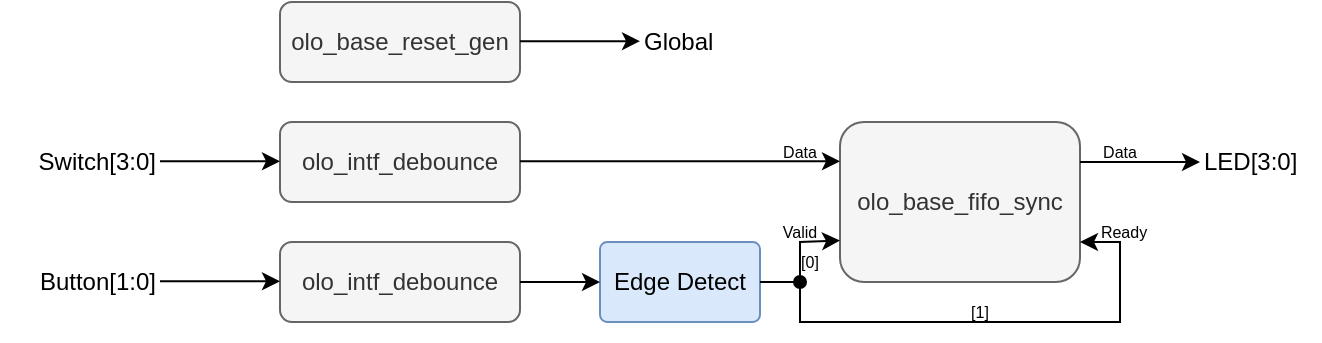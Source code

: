 <mxfile version="24.5.3" type="device" pages="2">
  <diagram name="olo_intf_clk_meas" id="sQZPAQ0m2a0brsjAJA3f">
    <mxGraphModel dx="1148" dy="703" grid="1" gridSize="10" guides="1" tooltips="1" connect="1" arrows="1" fold="1" page="1" pageScale="1" pageWidth="10000" pageHeight="10000" math="0" shadow="0">
      <root>
        <mxCell id="0" />
        <mxCell id="1" parent="0" />
        <mxCell id="i1cG7D0sxg36rMf7ReTl-1" value="olo_intf_debounce" style="rounded=1;whiteSpace=wrap;html=1;fillColor=#f5f5f5;fontColor=#333333;strokeColor=#666666;" parent="1" vertex="1">
          <mxGeometry x="520" y="480" width="120" height="40" as="geometry" />
        </mxCell>
        <mxCell id="i1cG7D0sxg36rMf7ReTl-2" value="" style="endArrow=classic;html=1;rounded=0;" parent="1" edge="1">
          <mxGeometry width="50" height="50" relative="1" as="geometry">
            <mxPoint x="460" y="499.66" as="sourcePoint" />
            <mxPoint x="520" y="499.66" as="targetPoint" />
          </mxGeometry>
        </mxCell>
        <mxCell id="i1cG7D0sxg36rMf7ReTl-3" value="olo_intf_debounce" style="rounded=1;whiteSpace=wrap;html=1;fillColor=#f5f5f5;fontColor=#333333;strokeColor=#666666;" parent="1" vertex="1">
          <mxGeometry x="520" y="540" width="120" height="40" as="geometry" />
        </mxCell>
        <mxCell id="i1cG7D0sxg36rMf7ReTl-4" value="" style="endArrow=classic;html=1;rounded=0;" parent="1" edge="1">
          <mxGeometry width="50" height="50" relative="1" as="geometry">
            <mxPoint x="460" y="559.66" as="sourcePoint" />
            <mxPoint x="520" y="559.66" as="targetPoint" />
          </mxGeometry>
        </mxCell>
        <mxCell id="i1cG7D0sxg36rMf7ReTl-5" value="olo_base_fifo_sync" style="rounded=1;whiteSpace=wrap;html=1;fillColor=#f5f5f5;fontColor=#333333;strokeColor=#666666;" parent="1" vertex="1">
          <mxGeometry x="800" y="480" width="120" height="80" as="geometry" />
        </mxCell>
        <mxCell id="i1cG7D0sxg36rMf7ReTl-7" value="Edge Detect" style="rounded=1;whiteSpace=wrap;html=1;fillColor=#dae8fc;strokeColor=#6c8ebf;arcSize=9;" parent="1" vertex="1">
          <mxGeometry x="680" y="540" width="80" height="40" as="geometry" />
        </mxCell>
        <mxCell id="i1cG7D0sxg36rMf7ReTl-8" value="" style="endArrow=classic;html=1;rounded=0;" parent="1" edge="1">
          <mxGeometry width="50" height="50" relative="1" as="geometry">
            <mxPoint x="920" y="500.0" as="sourcePoint" />
            <mxPoint x="980" y="500.0" as="targetPoint" />
          </mxGeometry>
        </mxCell>
        <mxCell id="i1cG7D0sxg36rMf7ReTl-9" value="LED[3:0]" style="text;html=1;align=left;verticalAlign=middle;whiteSpace=wrap;rounded=0;" parent="1" vertex="1">
          <mxGeometry x="980" y="490" width="60" height="20" as="geometry" />
        </mxCell>
        <mxCell id="i1cG7D0sxg36rMf7ReTl-10" value="Switch[3:0]" style="text;html=1;align=right;verticalAlign=middle;whiteSpace=wrap;rounded=0;" parent="1" vertex="1">
          <mxGeometry x="380" y="490" width="80" height="20" as="geometry" />
        </mxCell>
        <mxCell id="i1cG7D0sxg36rMf7ReTl-11" value="Button[1:0]" style="text;html=1;align=right;verticalAlign=middle;whiteSpace=wrap;rounded=0;" parent="1" vertex="1">
          <mxGeometry x="380" y="550" width="80" height="20" as="geometry" />
        </mxCell>
        <mxCell id="i1cG7D0sxg36rMf7ReTl-13" value="" style="endArrow=classic;html=1;rounded=0;" parent="1" edge="1">
          <mxGeometry width="50" height="50" relative="1" as="geometry">
            <mxPoint x="640" y="499.66" as="sourcePoint" />
            <mxPoint x="800" y="499.66" as="targetPoint" />
          </mxGeometry>
        </mxCell>
        <mxCell id="i1cG7D0sxg36rMf7ReTl-14" value="Data" style="text;html=1;align=center;verticalAlign=middle;whiteSpace=wrap;rounded=0;fontSize=8;" parent="1" vertex="1">
          <mxGeometry x="760" y="490" width="40" height="10" as="geometry" />
        </mxCell>
        <mxCell id="i1cG7D0sxg36rMf7ReTl-15" value="" style="endArrow=classic;html=1;rounded=0;" parent="1" edge="1">
          <mxGeometry width="50" height="50" relative="1" as="geometry">
            <mxPoint x="640" y="560.0" as="sourcePoint" />
            <mxPoint x="680" y="560" as="targetPoint" />
          </mxGeometry>
        </mxCell>
        <mxCell id="i1cG7D0sxg36rMf7ReTl-16" value="" style="endArrow=classic;html=1;rounded=0;exitX=1;exitY=0.5;exitDx=0;exitDy=0;" parent="1" source="i1cG7D0sxg36rMf7ReTl-7" edge="1">
          <mxGeometry width="50" height="50" relative="1" as="geometry">
            <mxPoint x="760" y="539.31" as="sourcePoint" />
            <mxPoint x="800" y="539.31" as="targetPoint" />
            <Array as="points">
              <mxPoint x="780" y="560" />
              <mxPoint x="780" y="540" />
            </Array>
          </mxGeometry>
        </mxCell>
        <mxCell id="i1cG7D0sxg36rMf7ReTl-17" value="Valid" style="text;html=1;align=center;verticalAlign=middle;whiteSpace=wrap;rounded=0;fontSize=8;" parent="1" vertex="1">
          <mxGeometry x="760" y="530" width="40" height="10" as="geometry" />
        </mxCell>
        <mxCell id="i1cG7D0sxg36rMf7ReTl-19" value="[0]" style="text;html=1;align=center;verticalAlign=middle;whiteSpace=wrap;rounded=0;fontSize=8;" parent="1" vertex="1">
          <mxGeometry x="765" y="545" width="40" height="10" as="geometry" />
        </mxCell>
        <mxCell id="i1cG7D0sxg36rMf7ReTl-20" value="" style="endArrow=classic;html=1;rounded=0;entryX=1;entryY=0.75;entryDx=0;entryDy=0;startArrow=oval;startFill=1;" parent="1" target="i1cG7D0sxg36rMf7ReTl-5" edge="1">
          <mxGeometry width="50" height="50" relative="1" as="geometry">
            <mxPoint x="780" y="560" as="sourcePoint" />
            <mxPoint x="830" y="510" as="targetPoint" />
            <Array as="points">
              <mxPoint x="780" y="580" />
              <mxPoint x="940" y="580" />
              <mxPoint x="940" y="540" />
            </Array>
          </mxGeometry>
        </mxCell>
        <mxCell id="i1cG7D0sxg36rMf7ReTl-21" value="Ready" style="text;html=1;align=center;verticalAlign=middle;whiteSpace=wrap;rounded=0;fontSize=8;" parent="1" vertex="1">
          <mxGeometry x="922" y="530" width="40" height="10" as="geometry" />
        </mxCell>
        <mxCell id="i1cG7D0sxg36rMf7ReTl-22" value="[1]" style="text;html=1;align=center;verticalAlign=middle;whiteSpace=wrap;rounded=0;fontSize=8;" parent="1" vertex="1">
          <mxGeometry x="850" y="570" width="40" height="10" as="geometry" />
        </mxCell>
        <mxCell id="i1cG7D0sxg36rMf7ReTl-23" value="Data" style="text;html=1;align=center;verticalAlign=middle;whiteSpace=wrap;rounded=0;fontSize=8;" parent="1" vertex="1">
          <mxGeometry x="920" y="490" width="40" height="10" as="geometry" />
        </mxCell>
        <mxCell id="rht6q_WZIO79pyQ42CXU-1" value="olo_base_reset_gen" style="rounded=1;whiteSpace=wrap;html=1;fillColor=#f5f5f5;fontColor=#333333;strokeColor=#666666;" vertex="1" parent="1">
          <mxGeometry x="520" y="420" width="120" height="40" as="geometry" />
        </mxCell>
        <mxCell id="rht6q_WZIO79pyQ42CXU-2" value="" style="endArrow=classic;html=1;rounded=0;" edge="1" parent="1">
          <mxGeometry width="50" height="50" relative="1" as="geometry">
            <mxPoint x="640" y="439.58" as="sourcePoint" />
            <mxPoint x="700" y="439.58" as="targetPoint" />
          </mxGeometry>
        </mxCell>
        <mxCell id="rht6q_WZIO79pyQ42CXU-3" value="Global" style="text;html=1;align=left;verticalAlign=middle;whiteSpace=wrap;rounded=0;" vertex="1" parent="1">
          <mxGeometry x="700" y="430" width="60" height="20" as="geometry" />
        </mxCell>
      </root>
    </mxGraphModel>
  </diagram>
  <diagram id="nn7GSnwVj3KZAduYyUo-" name="olo_intf_debounce">
    <mxGraphModel dx="787" dy="482" grid="1" gridSize="10" guides="1" tooltips="1" connect="1" arrows="1" fold="1" page="1" pageScale="1" pageWidth="10000" pageHeight="10000" math="0" shadow="0">
      <root>
        <mxCell id="0" />
        <mxCell id="1" parent="0" />
        <mxCell id="sjMQtlllgnp7oVcl_TNq-1" value="olo_base_strobe_gen" style="rounded=1;whiteSpace=wrap;html=1;fillColor=#f5f5f5;fontColor=#333333;strokeColor=#666666;" vertex="1" parent="1">
          <mxGeometry x="480" y="200" width="140" height="40" as="geometry" />
        </mxCell>
        <mxCell id="sjMQtlllgnp7oVcl_TNq-2" value="" style="endArrow=classic;html=1;rounded=0;exitX=0.5;exitY=1;exitDx=0;exitDy=0;" edge="1" parent="1" source="sjMQtlllgnp7oVcl_TNq-1">
          <mxGeometry width="50" height="50" relative="1" as="geometry">
            <mxPoint x="550" y="330" as="sourcePoint" />
            <mxPoint x="600" y="330" as="targetPoint" />
            <Array as="points">
              <mxPoint x="550" y="330" />
            </Array>
          </mxGeometry>
        </mxCell>
        <mxCell id="sjMQtlllgnp7oVcl_TNq-3" value="Debounce&lt;div&gt;Timer&lt;/div&gt;" style="rounded=1;whiteSpace=wrap;html=1;fillColor=#dae8fc;strokeColor=#6c8ebf;" vertex="1" parent="1">
          <mxGeometry x="600" y="260" width="120" height="40" as="geometry" />
        </mxCell>
        <mxCell id="sjMQtlllgnp7oVcl_TNq-4" value="Debounce&amp;nbsp;&lt;div&gt;Timer&lt;/div&gt;" style="rounded=1;whiteSpace=wrap;html=1;fillColor=#dae8fc;strokeColor=#6c8ebf;" vertex="1" parent="1">
          <mxGeometry x="600" y="320" width="120" height="40" as="geometry" />
        </mxCell>
        <mxCell id="sjMQtlllgnp7oVcl_TNq-5" value="olo_intf_sync" style="rounded=1;whiteSpace=wrap;html=1;fillColor=#f5f5f5;fontColor=#333333;strokeColor=#666666;" vertex="1" parent="1">
          <mxGeometry x="380" y="260" width="140" height="100" as="geometry" />
        </mxCell>
        <mxCell id="sjMQtlllgnp7oVcl_TNq-6" value="" style="endArrow=classic;html=1;rounded=0;" edge="1" parent="1">
          <mxGeometry width="50" height="50" relative="1" as="geometry">
            <mxPoint x="330" y="290" as="sourcePoint" />
            <mxPoint x="380" y="290" as="targetPoint" />
          </mxGeometry>
        </mxCell>
        <mxCell id="sjMQtlllgnp7oVcl_TNq-7" value="" style="endArrow=classic;html=1;rounded=0;" edge="1" parent="1">
          <mxGeometry width="50" height="50" relative="1" as="geometry">
            <mxPoint x="330" y="350" as="sourcePoint" />
            <mxPoint x="380" y="350" as="targetPoint" />
          </mxGeometry>
        </mxCell>
        <mxCell id="sjMQtlllgnp7oVcl_TNq-8" value="" style="endArrow=classic;html=1;rounded=0;" edge="1" parent="1">
          <mxGeometry width="50" height="50" relative="1" as="geometry">
            <mxPoint x="520" y="290" as="sourcePoint" />
            <mxPoint x="600" y="290" as="targetPoint" />
          </mxGeometry>
        </mxCell>
        <mxCell id="sjMQtlllgnp7oVcl_TNq-9" value="" style="endArrow=classic;html=1;rounded=0;" edge="1" parent="1">
          <mxGeometry width="50" height="50" relative="1" as="geometry">
            <mxPoint x="520" y="350" as="sourcePoint" />
            <mxPoint x="600" y="350" as="targetPoint" />
          </mxGeometry>
        </mxCell>
        <mxCell id="sjMQtlllgnp7oVcl_TNq-10" value="" style="endArrow=classic;html=1;rounded=0;startArrow=oval;startFill=1;" edge="1" parent="1">
          <mxGeometry width="50" height="50" relative="1" as="geometry">
            <mxPoint x="550" y="270" as="sourcePoint" />
            <mxPoint x="600" y="270" as="targetPoint" />
          </mxGeometry>
        </mxCell>
        <mxCell id="sjMQtlllgnp7oVcl_TNq-11" value="" style="endArrow=classic;html=1;rounded=0;" edge="1" parent="1">
          <mxGeometry width="50" height="50" relative="1" as="geometry">
            <mxPoint x="720" y="279.5" as="sourcePoint" />
            <mxPoint x="770" y="279.5" as="targetPoint" />
          </mxGeometry>
        </mxCell>
        <mxCell id="sjMQtlllgnp7oVcl_TNq-12" value="" style="endArrow=classic;html=1;rounded=0;" edge="1" parent="1">
          <mxGeometry width="50" height="50" relative="1" as="geometry">
            <mxPoint x="720" y="339.5" as="sourcePoint" />
            <mxPoint x="770" y="339.5" as="targetPoint" />
          </mxGeometry>
        </mxCell>
        <mxCell id="EE6Pi1rv7_BhJmKPPLFK-1" value="Tick" style="text;html=1;align=center;verticalAlign=middle;whiteSpace=wrap;rounded=0;fontSize=8;" vertex="1" parent="1">
          <mxGeometry x="540" y="250" width="60" height="10" as="geometry" />
        </mxCell>
        <mxCell id="DcBP82h14bp5Vz1JbgJT-1" value="DataOut[0]" style="text;html=1;align=left;verticalAlign=middle;whiteSpace=wrap;rounded=0;" vertex="1" parent="1">
          <mxGeometry x="770" y="270" width="60" height="20" as="geometry" />
        </mxCell>
        <mxCell id="DcBP82h14bp5Vz1JbgJT-2" value="DataOut[1]" style="text;html=1;align=left;verticalAlign=middle;whiteSpace=wrap;rounded=0;" vertex="1" parent="1">
          <mxGeometry x="770" y="330" width="60" height="20" as="geometry" />
        </mxCell>
        <mxCell id="DcBP82h14bp5Vz1JbgJT-3" value="DataAsnyc[0]" style="text;html=1;align=right;verticalAlign=middle;whiteSpace=wrap;rounded=0;" vertex="1" parent="1">
          <mxGeometry x="250" y="280" width="80" height="20" as="geometry" />
        </mxCell>
        <mxCell id="DcBP82h14bp5Vz1JbgJT-5" value="DataAsnyc[1]" style="text;html=1;align=right;verticalAlign=middle;whiteSpace=wrap;rounded=0;" vertex="1" parent="1">
          <mxGeometry x="250" y="340" width="80" height="20" as="geometry" />
        </mxCell>
      </root>
    </mxGraphModel>
  </diagram>
</mxfile>
